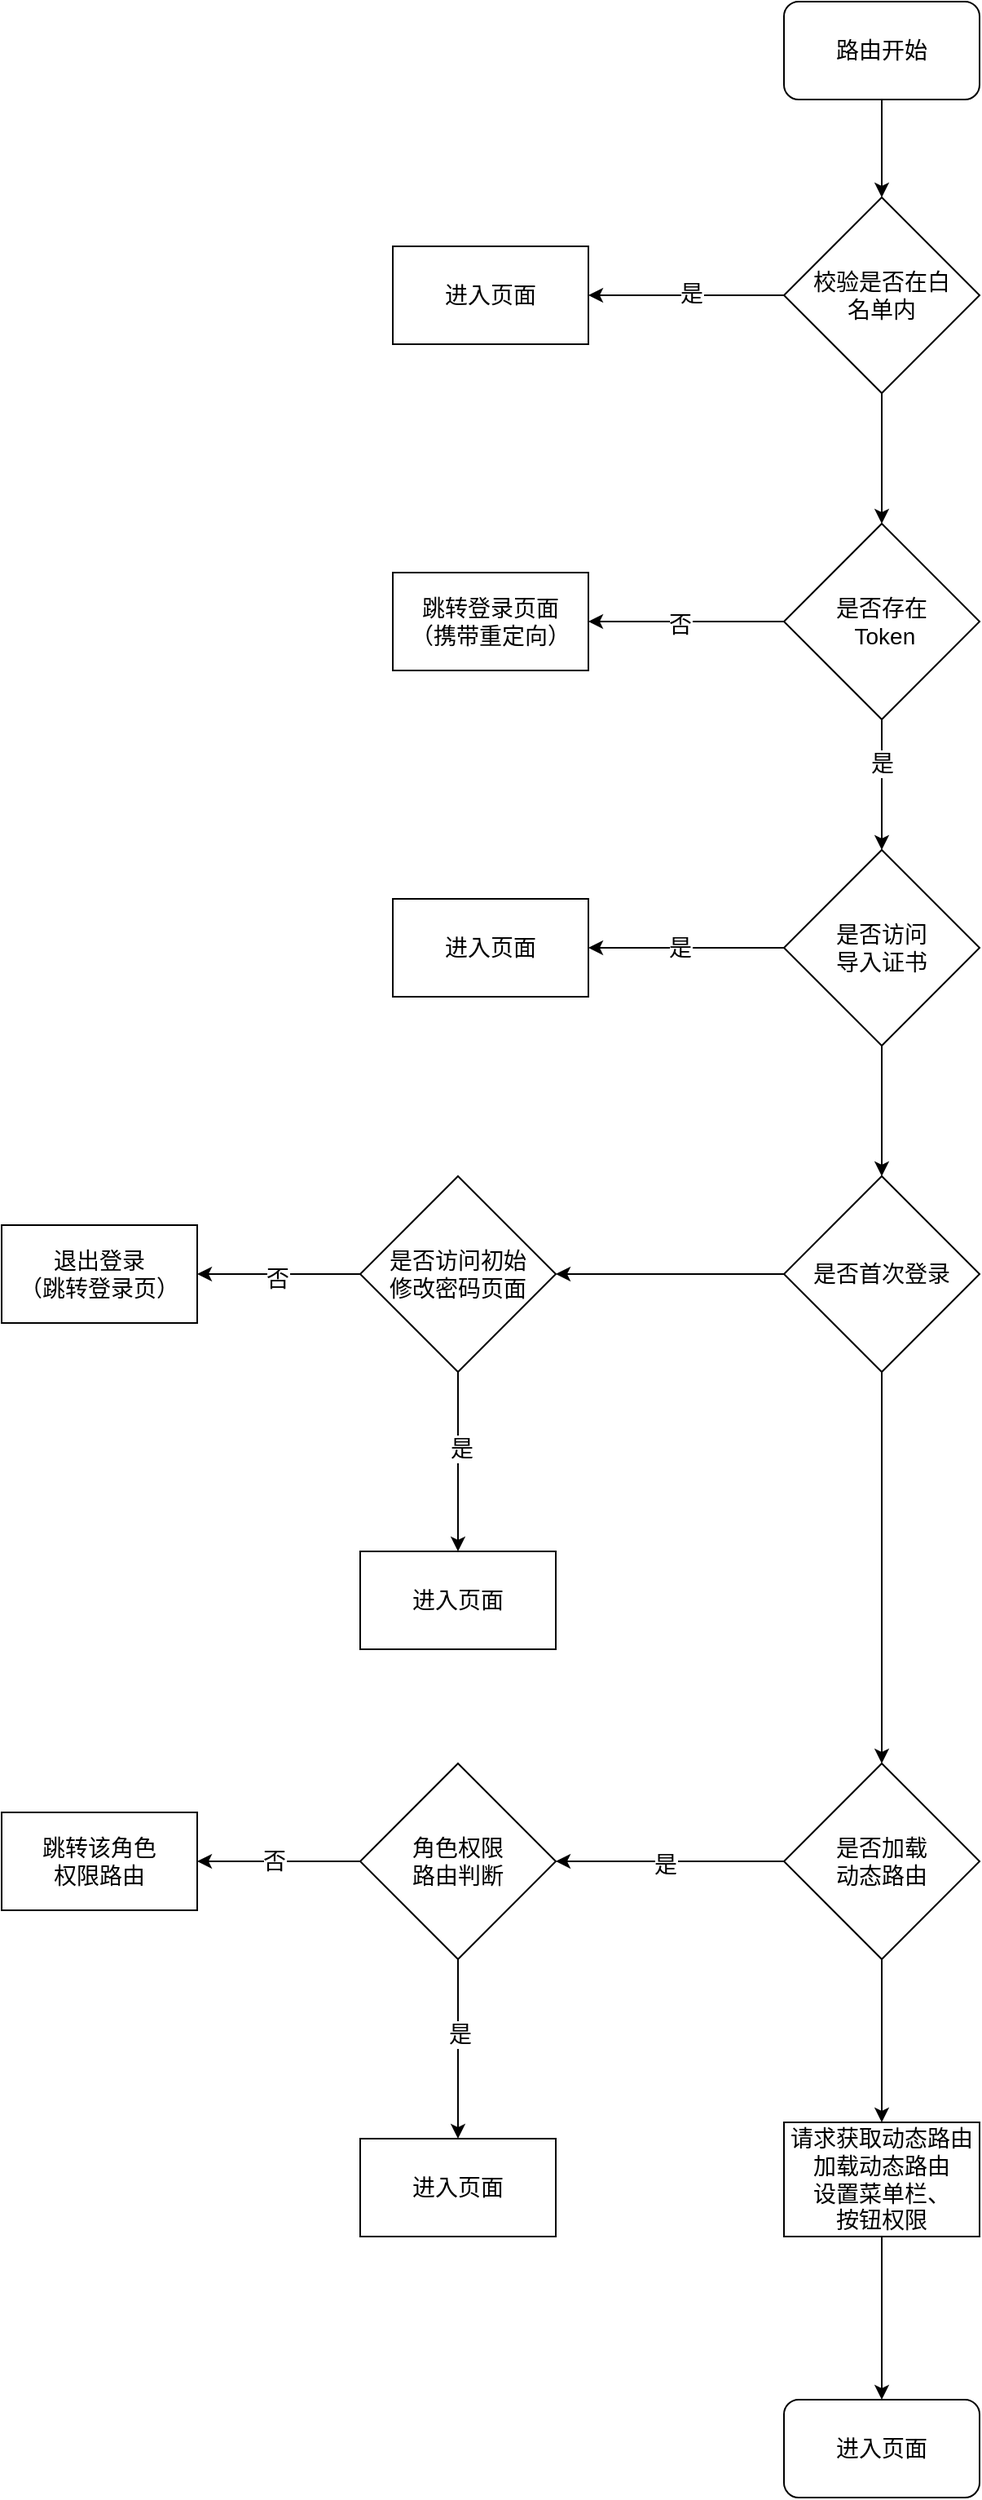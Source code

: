 <mxfile>
    <diagram id="HKMbvZJxm4hShzRKgz2F" name="第 1 页">
        <mxGraphModel dx="1723" dy="4242" grid="1" gridSize="10" guides="1" tooltips="1" connect="1" arrows="1" fold="1" page="1" pageScale="1" pageWidth="1169" pageHeight="1654" math="0" shadow="0">
            <root>
                <mxCell id="0"/>
                <mxCell id="1" parent="0"/>
                <mxCell id="7" style="edgeStyle=none;html=1;exitX=0.5;exitY=1;exitDx=0;exitDy=0;entryX=0.5;entryY=0;entryDx=0;entryDy=0;fontFamily=Helvetica;fontSize=14;" parent="1" source="3" target="6" edge="1">
                    <mxGeometry relative="1" as="geometry"/>
                </mxCell>
                <mxCell id="3" value="&lt;p style=&quot;font-size: 14px;&quot;&gt;路由开始&lt;/p&gt;" style="rounded=1;whiteSpace=wrap;html=1;fontFamily=Helvetica;fontSize=14;" parent="1" vertex="1">
                    <mxGeometry x="637" y="-3240" width="120" height="60" as="geometry"/>
                </mxCell>
                <mxCell id="10" value="" style="edgeStyle=none;html=1;fontFamily=Helvetica;fontSize=14;" parent="1" source="6" target="9" edge="1">
                    <mxGeometry relative="1" as="geometry"/>
                </mxCell>
                <mxCell id="11" value="是" style="edgeLabel;html=1;align=center;verticalAlign=middle;resizable=0;points=[];fontSize=14;fontFamily=Helvetica;" parent="10" vertex="1" connectable="0">
                    <mxGeometry x="-0.041" y="-1" relative="1" as="geometry">
                        <mxPoint as="offset"/>
                    </mxGeometry>
                </mxCell>
                <mxCell id="23" value="" style="edgeStyle=none;html=1;fontFamily=Helvetica;fontSize=14;" parent="1" source="6" target="22" edge="1">
                    <mxGeometry relative="1" as="geometry"/>
                </mxCell>
                <mxCell id="6" value="校验是否在白&lt;br&gt;名单内" style="rhombus;whiteSpace=wrap;html=1;fontFamily=Helvetica;fontSize=14;" parent="1" vertex="1">
                    <mxGeometry x="637" y="-3120" width="120" height="120" as="geometry"/>
                </mxCell>
                <mxCell id="9" value="进入页面" style="whiteSpace=wrap;html=1;fontSize=14;" parent="1" vertex="1">
                    <mxGeometry x="397" y="-3090" width="120" height="60" as="geometry"/>
                </mxCell>
                <mxCell id="25" value="" style="edgeStyle=none;html=1;fontFamily=Helvetica;fontSize=14;" parent="1" source="22" target="24" edge="1">
                    <mxGeometry relative="1" as="geometry"/>
                </mxCell>
                <mxCell id="26" value="否" style="edgeLabel;html=1;align=center;verticalAlign=middle;resizable=0;points=[];fontSize=14;fontFamily=Helvetica;" parent="25" vertex="1" connectable="0">
                    <mxGeometry x="0.087" y="2" relative="1" as="geometry">
                        <mxPoint x="1" as="offset"/>
                    </mxGeometry>
                </mxCell>
                <mxCell id="28" value="" style="edgeStyle=none;html=1;fontFamily=Helvetica;fontSize=14;" edge="1" parent="1" source="22" target="27">
                    <mxGeometry relative="1" as="geometry"/>
                </mxCell>
                <mxCell id="29" value="是" style="edgeLabel;html=1;align=center;verticalAlign=middle;resizable=0;points=[];fontSize=14;fontFamily=Helvetica;" vertex="1" connectable="0" parent="28">
                    <mxGeometry x="-0.338" relative="1" as="geometry">
                        <mxPoint as="offset"/>
                    </mxGeometry>
                </mxCell>
                <mxCell id="22" value="是否存在&lt;br&gt;&amp;nbsp;Token" style="rhombus;whiteSpace=wrap;html=1;fontSize=14;" parent="1" vertex="1">
                    <mxGeometry x="637" y="-2920" width="120" height="120" as="geometry"/>
                </mxCell>
                <mxCell id="24" value="跳转登录页面&lt;br&gt;（携带重定向）" style="whiteSpace=wrap;html=1;fontSize=14;" parent="1" vertex="1">
                    <mxGeometry x="397" y="-2890" width="120" height="60" as="geometry"/>
                </mxCell>
                <mxCell id="39" value="" style="edgeStyle=none;html=1;fontFamily=Helvetica;fontSize=14;" edge="1" parent="1" source="27" target="38">
                    <mxGeometry relative="1" as="geometry"/>
                </mxCell>
                <mxCell id="42" value="" style="edgeStyle=none;html=1;fontFamily=Helvetica;fontSize=14;" edge="1" parent="1" source="27" target="41">
                    <mxGeometry relative="1" as="geometry"/>
                </mxCell>
                <mxCell id="43" value="是" style="edgeLabel;html=1;align=center;verticalAlign=middle;resizable=0;points=[];fontSize=14;fontFamily=Helvetica;" vertex="1" connectable="0" parent="42">
                    <mxGeometry x="0.078" relative="1" as="geometry">
                        <mxPoint as="offset"/>
                    </mxGeometry>
                </mxCell>
                <mxCell id="27" value="是否访问&lt;br&gt;导入证书" style="rhombus;whiteSpace=wrap;html=1;fontSize=14;" vertex="1" parent="1">
                    <mxGeometry x="637" y="-2720" width="120" height="120" as="geometry"/>
                </mxCell>
                <mxCell id="33" value="" style="edgeStyle=none;html=1;fontFamily=Helvetica;fontSize=14;" edge="1" parent="1" source="30" target="32">
                    <mxGeometry relative="1" as="geometry"/>
                </mxCell>
                <mxCell id="34" value="否" style="edgeLabel;html=1;align=center;verticalAlign=middle;resizable=0;points=[];fontSize=14;fontFamily=Helvetica;" vertex="1" connectable="0" parent="33">
                    <mxGeometry x="0.037" y="3" relative="1" as="geometry">
                        <mxPoint x="1" as="offset"/>
                    </mxGeometry>
                </mxCell>
                <mxCell id="36" value="" style="edgeStyle=none;html=1;fontFamily=Helvetica;fontSize=14;" edge="1" parent="1" source="30" target="35">
                    <mxGeometry relative="1" as="geometry"/>
                </mxCell>
                <mxCell id="37" value="是" style="edgeLabel;html=1;align=center;verticalAlign=middle;resizable=0;points=[];fontSize=14;fontFamily=Helvetica;" vertex="1" connectable="0" parent="36">
                    <mxGeometry x="-0.154" y="2" relative="1" as="geometry">
                        <mxPoint as="offset"/>
                    </mxGeometry>
                </mxCell>
                <mxCell id="30" value="是否访问初始&lt;br&gt;修改密码页面" style="rhombus;whiteSpace=wrap;html=1;fontSize=14;" vertex="1" parent="1">
                    <mxGeometry x="377" y="-2520" width="120" height="120" as="geometry"/>
                </mxCell>
                <mxCell id="32" value="退出登录&lt;br&gt;（跳转登录页）" style="whiteSpace=wrap;html=1;fontSize=14;" vertex="1" parent="1">
                    <mxGeometry x="157" y="-2490" width="120" height="60" as="geometry"/>
                </mxCell>
                <mxCell id="35" value="进入页面" style="whiteSpace=wrap;html=1;fontSize=14;" vertex="1" parent="1">
                    <mxGeometry x="377" y="-2290" width="120" height="60" as="geometry"/>
                </mxCell>
                <mxCell id="40" style="edgeStyle=none;html=1;entryX=1;entryY=0.5;entryDx=0;entryDy=0;fontFamily=Helvetica;fontSize=14;" edge="1" parent="1" source="38" target="30">
                    <mxGeometry relative="1" as="geometry"/>
                </mxCell>
                <mxCell id="45" value="" style="edgeStyle=none;html=1;fontFamily=Helvetica;fontSize=14;" edge="1" parent="1" source="38" target="44">
                    <mxGeometry relative="1" as="geometry"/>
                </mxCell>
                <mxCell id="38" value="是否首次登录" style="rhombus;whiteSpace=wrap;html=1;fontSize=14;" vertex="1" parent="1">
                    <mxGeometry x="637" y="-2520" width="120" height="120" as="geometry"/>
                </mxCell>
                <mxCell id="41" value="进入页面" style="whiteSpace=wrap;html=1;fontSize=14;" vertex="1" parent="1">
                    <mxGeometry x="397" y="-2690" width="120" height="60" as="geometry"/>
                </mxCell>
                <mxCell id="49" value="" style="edgeStyle=none;html=1;fontFamily=Helvetica;fontSize=14;" edge="1" parent="1" source="44" target="48">
                    <mxGeometry relative="1" as="geometry"/>
                </mxCell>
                <mxCell id="53" value="是" style="edgeLabel;html=1;align=center;verticalAlign=middle;resizable=0;points=[];fontSize=14;fontFamily=Helvetica;" vertex="1" connectable="0" parent="49">
                    <mxGeometry x="0.025" y="2" relative="1" as="geometry">
                        <mxPoint x="-1" as="offset"/>
                    </mxGeometry>
                </mxCell>
                <mxCell id="58" value="" style="edgeStyle=none;html=1;fontFamily=Helvetica;fontSize=14;" edge="1" parent="1" source="44" target="57">
                    <mxGeometry relative="1" as="geometry"/>
                </mxCell>
                <mxCell id="44" value="是否加载&lt;br&gt;动态路由" style="rhombus;whiteSpace=wrap;html=1;fontSize=14;" vertex="1" parent="1">
                    <mxGeometry x="637" y="-2160" width="120" height="120" as="geometry"/>
                </mxCell>
                <mxCell id="51" value="" style="edgeStyle=none;html=1;fontFamily=Helvetica;fontSize=14;" edge="1" parent="1" source="48" target="50">
                    <mxGeometry relative="1" as="geometry"/>
                </mxCell>
                <mxCell id="52" value="否" style="edgeLabel;html=1;align=center;verticalAlign=middle;resizable=0;points=[];fontSize=14;fontFamily=Helvetica;" vertex="1" connectable="0" parent="51">
                    <mxGeometry x="0.044" relative="1" as="geometry">
                        <mxPoint x="-1" as="offset"/>
                    </mxGeometry>
                </mxCell>
                <mxCell id="55" value="" style="edgeStyle=none;html=1;fontFamily=Helvetica;fontSize=14;" edge="1" parent="1" source="48" target="54">
                    <mxGeometry relative="1" as="geometry"/>
                </mxCell>
                <mxCell id="56" value="是" style="edgeLabel;html=1;align=center;verticalAlign=middle;resizable=0;points=[];fontSize=14;fontFamily=Helvetica;" vertex="1" connectable="0" parent="55">
                    <mxGeometry x="-0.173" y="1" relative="1" as="geometry">
                        <mxPoint as="offset"/>
                    </mxGeometry>
                </mxCell>
                <mxCell id="48" value="角色权限&lt;br&gt;路由判断" style="rhombus;whiteSpace=wrap;html=1;fontSize=14;" vertex="1" parent="1">
                    <mxGeometry x="377" y="-2160" width="120" height="120" as="geometry"/>
                </mxCell>
                <mxCell id="50" value="跳转该角色&lt;br&gt;权限路由" style="whiteSpace=wrap;html=1;fontSize=14;" vertex="1" parent="1">
                    <mxGeometry x="157" y="-2130" width="120" height="60" as="geometry"/>
                </mxCell>
                <mxCell id="54" value="进入页面" style="whiteSpace=wrap;html=1;fontSize=14;" vertex="1" parent="1">
                    <mxGeometry x="377" y="-1930" width="120" height="60" as="geometry"/>
                </mxCell>
                <mxCell id="60" style="edgeStyle=none;html=1;exitX=0.5;exitY=1;exitDx=0;exitDy=0;fontFamily=Helvetica;fontSize=14;" edge="1" parent="1" source="57" target="59">
                    <mxGeometry relative="1" as="geometry"/>
                </mxCell>
                <mxCell id="57" value="请求获取动态路由&lt;br&gt;加载动态路由&lt;br&gt;设置菜单栏、&lt;br&gt;按钮权限" style="whiteSpace=wrap;html=1;fontSize=14;" vertex="1" parent="1">
                    <mxGeometry x="637" y="-1940" width="120" height="70" as="geometry"/>
                </mxCell>
                <mxCell id="59" value="进入页面" style="rounded=1;whiteSpace=wrap;html=1;fontFamily=Helvetica;fontSize=14;" vertex="1" parent="1">
                    <mxGeometry x="637" y="-1770" width="120" height="60" as="geometry"/>
                </mxCell>
            </root>
        </mxGraphModel>
    </diagram>
</mxfile>

